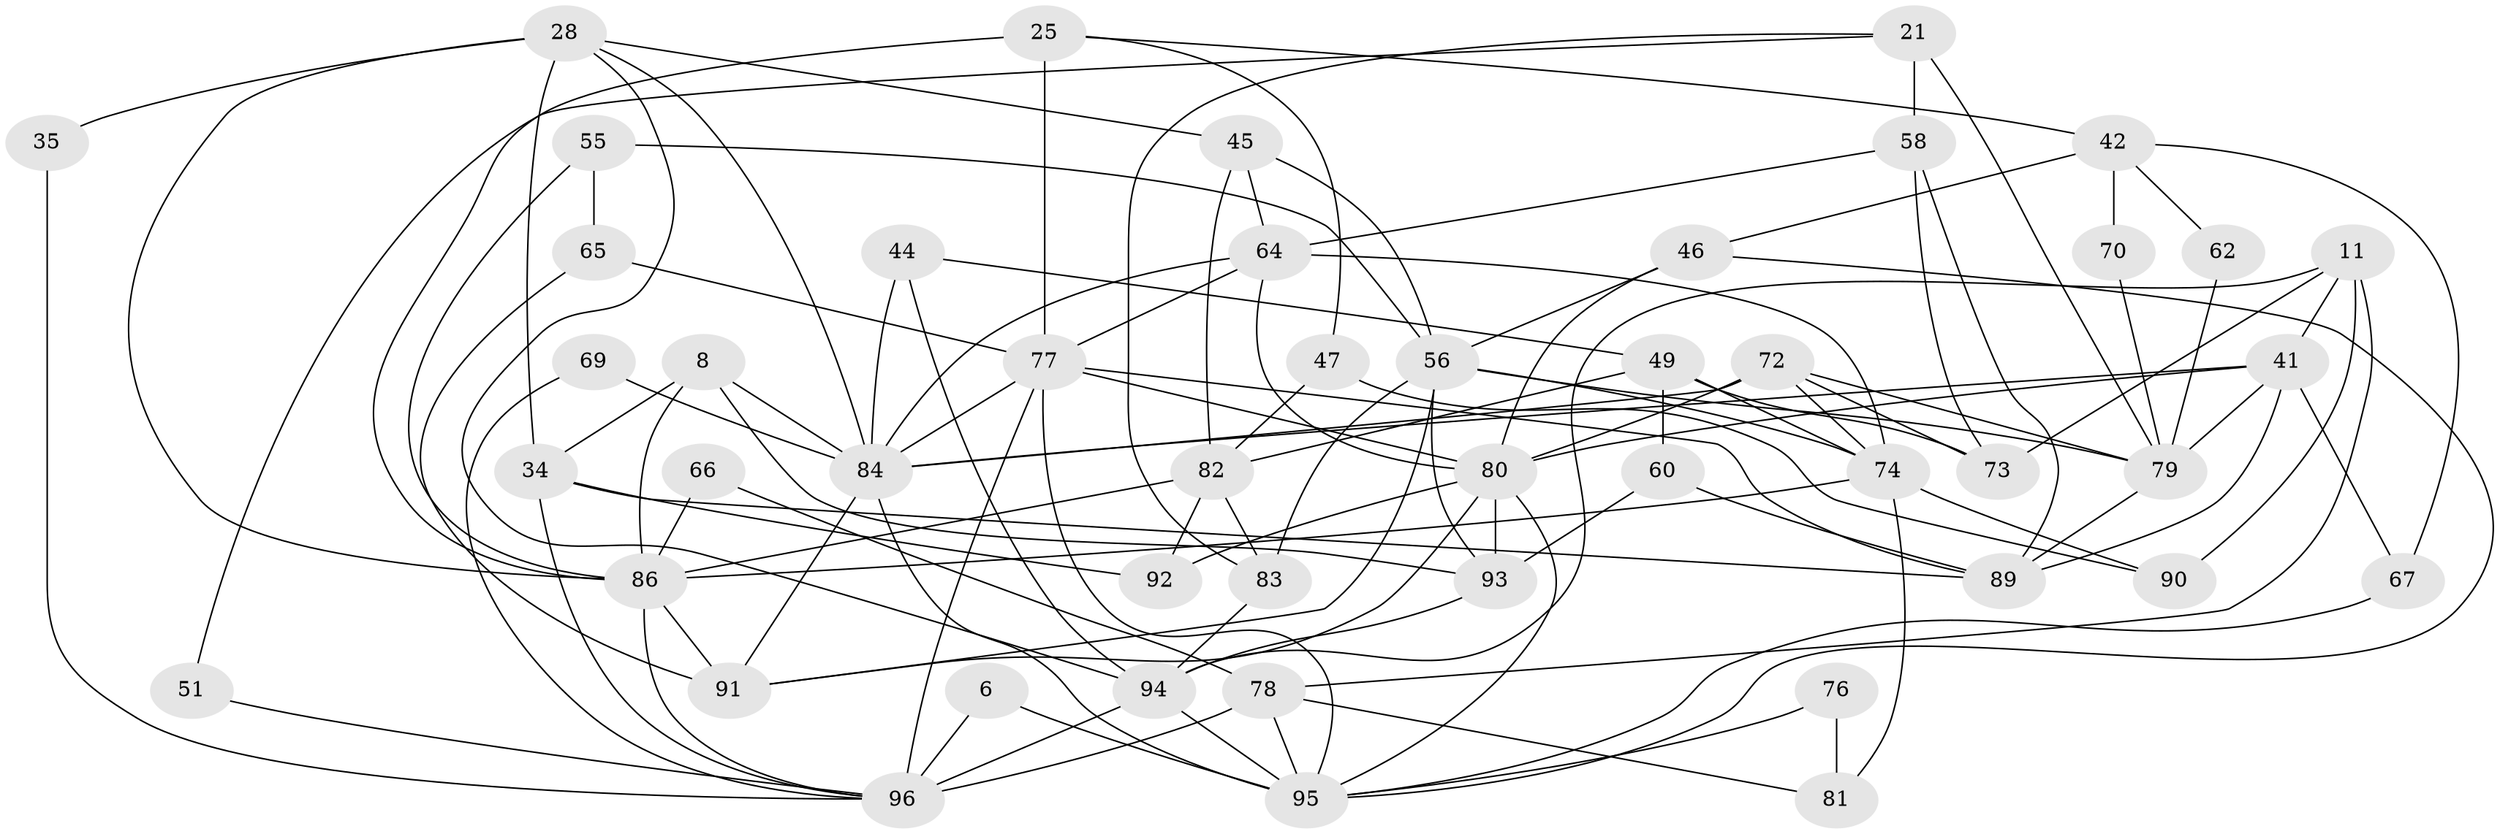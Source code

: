 // original degree distribution, {4: 0.3020833333333333, 3: 0.28125, 5: 0.17708333333333334, 2: 0.10416666666666667, 6: 0.09375, 7: 0.041666666666666664}
// Generated by graph-tools (version 1.1) at 2025/54/03/04/25 21:54:40]
// undirected, 48 vertices, 114 edges
graph export_dot {
graph [start="1"]
  node [color=gray90,style=filled];
  6;
  8;
  11;
  21;
  25;
  28 [super="+17"];
  34 [super="+2"];
  35;
  41 [super="+9"];
  42;
  44;
  45;
  46;
  47;
  49 [super="+48"];
  51;
  55;
  56 [super="+29+40"];
  58;
  60;
  62;
  64 [super="+1"];
  65 [super="+20"];
  66;
  67;
  69;
  70 [super="+59"];
  72;
  73;
  74 [super="+26"];
  76;
  77 [super="+57+75+39"];
  78 [super="+13"];
  79 [super="+71"];
  80 [super="+31+54"];
  81;
  82 [super="+33"];
  83;
  84 [super="+32"];
  86 [super="+23"];
  89 [super="+7"];
  90 [super="+85"];
  91 [super="+4"];
  92;
  93 [super="+50"];
  94 [super="+30+52"];
  95 [super="+38+37+61+88"];
  96 [super="+53+68+87"];
  6 -- 96;
  6 -- 95;
  8 -- 34;
  8 -- 93 [weight=2];
  8 -- 84;
  8 -- 86;
  11 -- 41;
  11 -- 73;
  11 -- 78;
  11 -- 90 [weight=2];
  11 -- 94;
  21 -- 58;
  21 -- 83;
  21 -- 51;
  21 -- 79 [weight=2];
  25 -- 42;
  25 -- 47;
  25 -- 86;
  25 -- 77 [weight=2];
  28 -- 34 [weight=2];
  28 -- 35;
  28 -- 84 [weight=2];
  28 -- 45;
  28 -- 86;
  28 -- 94;
  34 -- 89 [weight=2];
  34 -- 92;
  34 -- 96 [weight=2];
  35 -- 96;
  41 -- 67 [weight=2];
  41 -- 89;
  41 -- 79 [weight=2];
  41 -- 84;
  41 -- 80;
  42 -- 67;
  42 -- 46;
  42 -- 62;
  42 -- 70;
  44 -- 94;
  44 -- 84;
  44 -- 49;
  45 -- 64;
  45 -- 56;
  45 -- 82;
  46 -- 80;
  46 -- 56;
  46 -- 95;
  47 -- 82;
  47 -- 90;
  49 -- 74;
  49 -- 60;
  49 -- 82 [weight=2];
  49 -- 73;
  51 -- 96;
  55 -- 65 [weight=2];
  55 -- 56;
  55 -- 86;
  56 -- 83;
  56 -- 74;
  56 -- 79 [weight=2];
  56 -- 93;
  56 -- 91;
  58 -- 73;
  58 -- 89;
  58 -- 64;
  60 -- 93;
  60 -- 89;
  62 -- 79;
  64 -- 84;
  64 -- 74;
  64 -- 80 [weight=3];
  64 -- 77;
  65 -- 91;
  65 -- 77;
  66 -- 78;
  66 -- 86;
  67 -- 95 [weight=3];
  69 -- 84;
  69 -- 96;
  70 -- 79;
  72 -- 73;
  72 -- 84 [weight=2];
  72 -- 79 [weight=2];
  72 -- 80;
  72 -- 74;
  74 -- 86;
  74 -- 90;
  74 -- 81;
  76 -- 81;
  76 -- 95;
  77 -- 80;
  77 -- 89 [weight=2];
  77 -- 96 [weight=3];
  77 -- 95;
  77 -- 84;
  78 -- 95 [weight=2];
  78 -- 96;
  78 -- 81;
  79 -- 89;
  80 -- 93 [weight=2];
  80 -- 91;
  80 -- 92;
  80 -- 95;
  82 -- 92;
  82 -- 86 [weight=2];
  82 -- 83;
  83 -- 94;
  84 -- 91;
  84 -- 95 [weight=2];
  86 -- 96;
  86 -- 91;
  93 -- 94;
  94 -- 96 [weight=3];
  94 -- 95 [weight=2];
}
